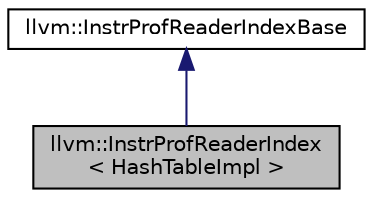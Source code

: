 digraph "llvm::InstrProfReaderIndex&lt; HashTableImpl &gt;"
{
 // LATEX_PDF_SIZE
  bgcolor="transparent";
  edge [fontname="Helvetica",fontsize="10",labelfontname="Helvetica",labelfontsize="10"];
  node [fontname="Helvetica",fontsize="10",shape=record];
  Node1 [label="llvm::InstrProfReaderIndex\l\< HashTableImpl \>",height=0.2,width=0.4,color="black", fillcolor="grey75", style="filled", fontcolor="black",tooltip=" "];
  Node2 -> Node1 [dir="back",color="midnightblue",fontsize="10",style="solid",fontname="Helvetica"];
  Node2 [label="llvm::InstrProfReaderIndexBase",height=0.2,width=0.4,color="black",URL="$structllvm_1_1InstrProfReaderIndexBase.html",tooltip=" "];
}
